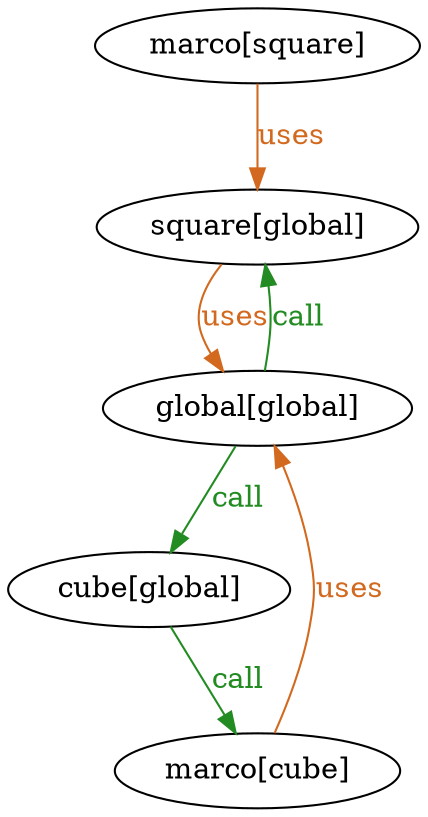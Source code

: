 digraph before_closure {
	140245727773328 [label="square[global]"]
	140245727773328 -> 140245753292560 [label=uses color=chocolate fontcolor=chocolate]
	140245753292560 [label="global[global]"]
	140245753292560 -> 140245727773328 [label=call color=forestgreen fontcolor=forestgreen]
	140245753292560 -> 140245727776016 [label=call color=forestgreen fontcolor=forestgreen]
	140245727776208 [label="marco[cube]"]
	140245727776208 -> 140245753292560 [label=uses color=chocolate fontcolor=chocolate]
	140245727773776 [label="marco[square]"]
	140245727773776 -> 140245727773328 [label=uses color=chocolate fontcolor=chocolate]
	140245727776016 [label="cube[global]"]
	140245727776016 -> 140245727776208 [label=call color=forestgreen fontcolor=forestgreen]
}
